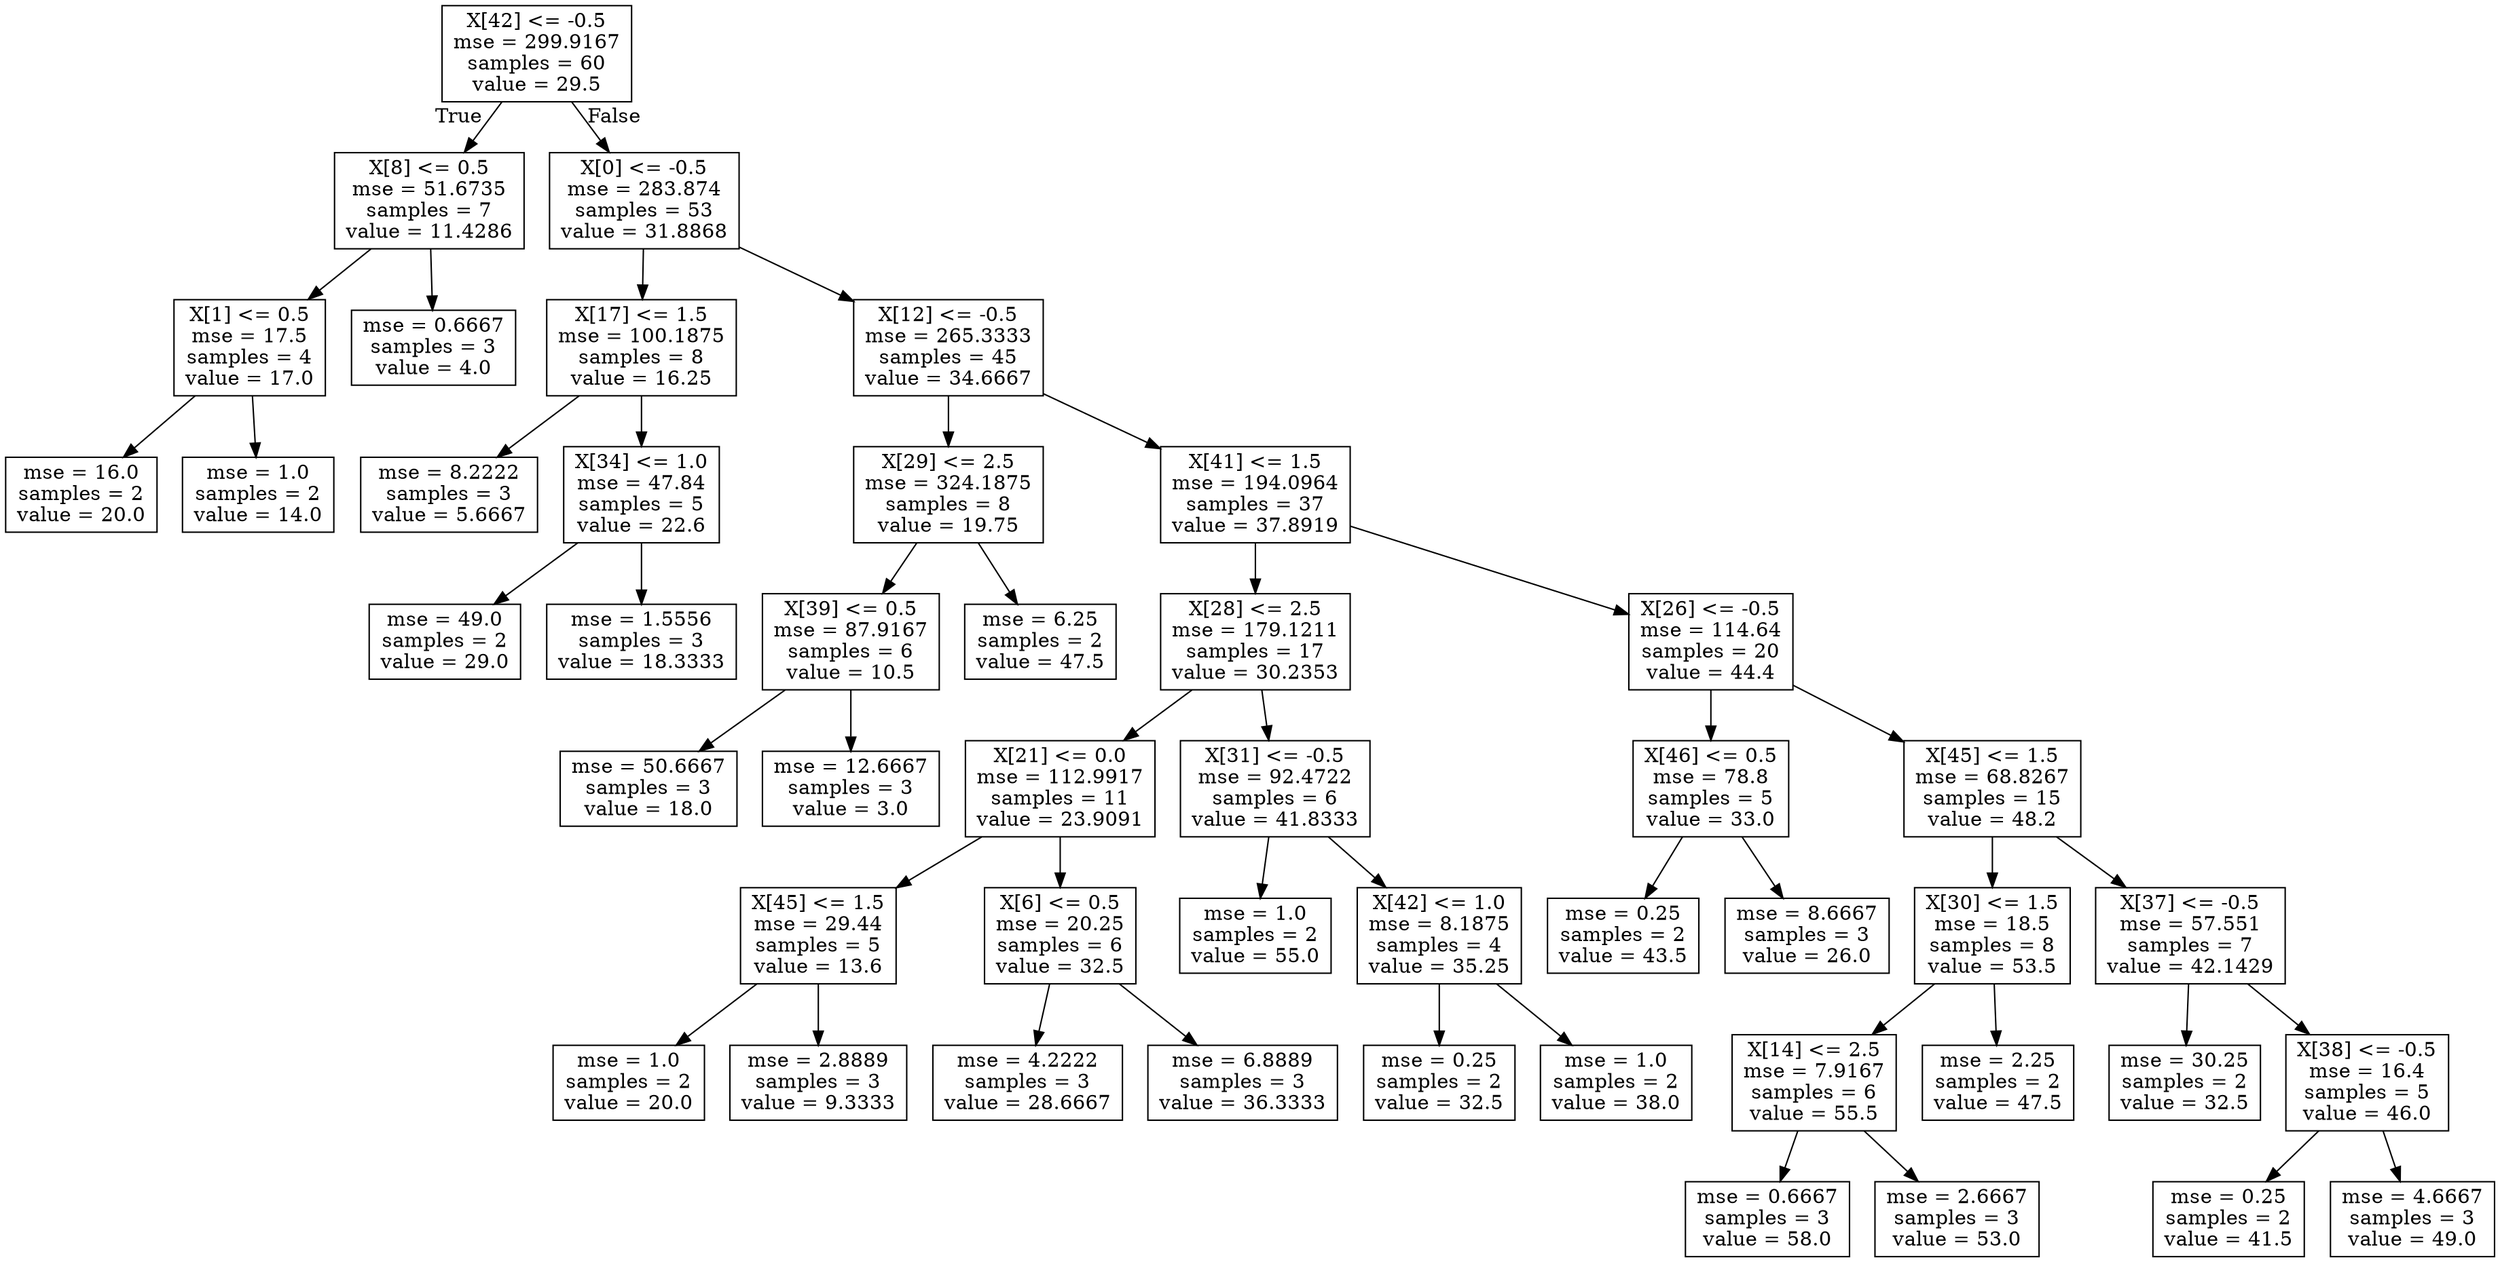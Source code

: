 digraph Tree {
node [shape=box] ;
0 [label="X[42] <= -0.5\nmse = 299.9167\nsamples = 60\nvalue = 29.5"] ;
1 [label="X[8] <= 0.5\nmse = 51.6735\nsamples = 7\nvalue = 11.4286"] ;
0 -> 1 [labeldistance=2.5, labelangle=45, headlabel="True"] ;
2 [label="X[1] <= 0.5\nmse = 17.5\nsamples = 4\nvalue = 17.0"] ;
1 -> 2 ;
3 [label="mse = 16.0\nsamples = 2\nvalue = 20.0"] ;
2 -> 3 ;
4 [label="mse = 1.0\nsamples = 2\nvalue = 14.0"] ;
2 -> 4 ;
5 [label="mse = 0.6667\nsamples = 3\nvalue = 4.0"] ;
1 -> 5 ;
6 [label="X[0] <= -0.5\nmse = 283.874\nsamples = 53\nvalue = 31.8868"] ;
0 -> 6 [labeldistance=2.5, labelangle=-45, headlabel="False"] ;
7 [label="X[17] <= 1.5\nmse = 100.1875\nsamples = 8\nvalue = 16.25"] ;
6 -> 7 ;
8 [label="mse = 8.2222\nsamples = 3\nvalue = 5.6667"] ;
7 -> 8 ;
9 [label="X[34] <= 1.0\nmse = 47.84\nsamples = 5\nvalue = 22.6"] ;
7 -> 9 ;
10 [label="mse = 49.0\nsamples = 2\nvalue = 29.0"] ;
9 -> 10 ;
11 [label="mse = 1.5556\nsamples = 3\nvalue = 18.3333"] ;
9 -> 11 ;
12 [label="X[12] <= -0.5\nmse = 265.3333\nsamples = 45\nvalue = 34.6667"] ;
6 -> 12 ;
13 [label="X[29] <= 2.5\nmse = 324.1875\nsamples = 8\nvalue = 19.75"] ;
12 -> 13 ;
14 [label="X[39] <= 0.5\nmse = 87.9167\nsamples = 6\nvalue = 10.5"] ;
13 -> 14 ;
15 [label="mse = 50.6667\nsamples = 3\nvalue = 18.0"] ;
14 -> 15 ;
16 [label="mse = 12.6667\nsamples = 3\nvalue = 3.0"] ;
14 -> 16 ;
17 [label="mse = 6.25\nsamples = 2\nvalue = 47.5"] ;
13 -> 17 ;
18 [label="X[41] <= 1.5\nmse = 194.0964\nsamples = 37\nvalue = 37.8919"] ;
12 -> 18 ;
19 [label="X[28] <= 2.5\nmse = 179.1211\nsamples = 17\nvalue = 30.2353"] ;
18 -> 19 ;
20 [label="X[21] <= 0.0\nmse = 112.9917\nsamples = 11\nvalue = 23.9091"] ;
19 -> 20 ;
21 [label="X[45] <= 1.5\nmse = 29.44\nsamples = 5\nvalue = 13.6"] ;
20 -> 21 ;
22 [label="mse = 1.0\nsamples = 2\nvalue = 20.0"] ;
21 -> 22 ;
23 [label="mse = 2.8889\nsamples = 3\nvalue = 9.3333"] ;
21 -> 23 ;
24 [label="X[6] <= 0.5\nmse = 20.25\nsamples = 6\nvalue = 32.5"] ;
20 -> 24 ;
25 [label="mse = 4.2222\nsamples = 3\nvalue = 28.6667"] ;
24 -> 25 ;
26 [label="mse = 6.8889\nsamples = 3\nvalue = 36.3333"] ;
24 -> 26 ;
27 [label="X[31] <= -0.5\nmse = 92.4722\nsamples = 6\nvalue = 41.8333"] ;
19 -> 27 ;
28 [label="mse = 1.0\nsamples = 2\nvalue = 55.0"] ;
27 -> 28 ;
29 [label="X[42] <= 1.0\nmse = 8.1875\nsamples = 4\nvalue = 35.25"] ;
27 -> 29 ;
30 [label="mse = 0.25\nsamples = 2\nvalue = 32.5"] ;
29 -> 30 ;
31 [label="mse = 1.0\nsamples = 2\nvalue = 38.0"] ;
29 -> 31 ;
32 [label="X[26] <= -0.5\nmse = 114.64\nsamples = 20\nvalue = 44.4"] ;
18 -> 32 ;
33 [label="X[46] <= 0.5\nmse = 78.8\nsamples = 5\nvalue = 33.0"] ;
32 -> 33 ;
34 [label="mse = 0.25\nsamples = 2\nvalue = 43.5"] ;
33 -> 34 ;
35 [label="mse = 8.6667\nsamples = 3\nvalue = 26.0"] ;
33 -> 35 ;
36 [label="X[45] <= 1.5\nmse = 68.8267\nsamples = 15\nvalue = 48.2"] ;
32 -> 36 ;
37 [label="X[30] <= 1.5\nmse = 18.5\nsamples = 8\nvalue = 53.5"] ;
36 -> 37 ;
38 [label="X[14] <= 2.5\nmse = 7.9167\nsamples = 6\nvalue = 55.5"] ;
37 -> 38 ;
39 [label="mse = 0.6667\nsamples = 3\nvalue = 58.0"] ;
38 -> 39 ;
40 [label="mse = 2.6667\nsamples = 3\nvalue = 53.0"] ;
38 -> 40 ;
41 [label="mse = 2.25\nsamples = 2\nvalue = 47.5"] ;
37 -> 41 ;
42 [label="X[37] <= -0.5\nmse = 57.551\nsamples = 7\nvalue = 42.1429"] ;
36 -> 42 ;
43 [label="mse = 30.25\nsamples = 2\nvalue = 32.5"] ;
42 -> 43 ;
44 [label="X[38] <= -0.5\nmse = 16.4\nsamples = 5\nvalue = 46.0"] ;
42 -> 44 ;
45 [label="mse = 0.25\nsamples = 2\nvalue = 41.5"] ;
44 -> 45 ;
46 [label="mse = 4.6667\nsamples = 3\nvalue = 49.0"] ;
44 -> 46 ;
}